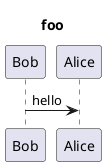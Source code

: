 {
  "sha1": "70ii770qyxjurcfx86vsvja2yk0uypp",
  "insertion": {
    "when": "2024-05-30T20:48:21.094Z",
    "user": "plantuml@gmail.com"
  }
}
@startuml
!pragma teoz true
title foo
skinparam backgroundColor transparent
Bob -> Alice : hello
@enduml
